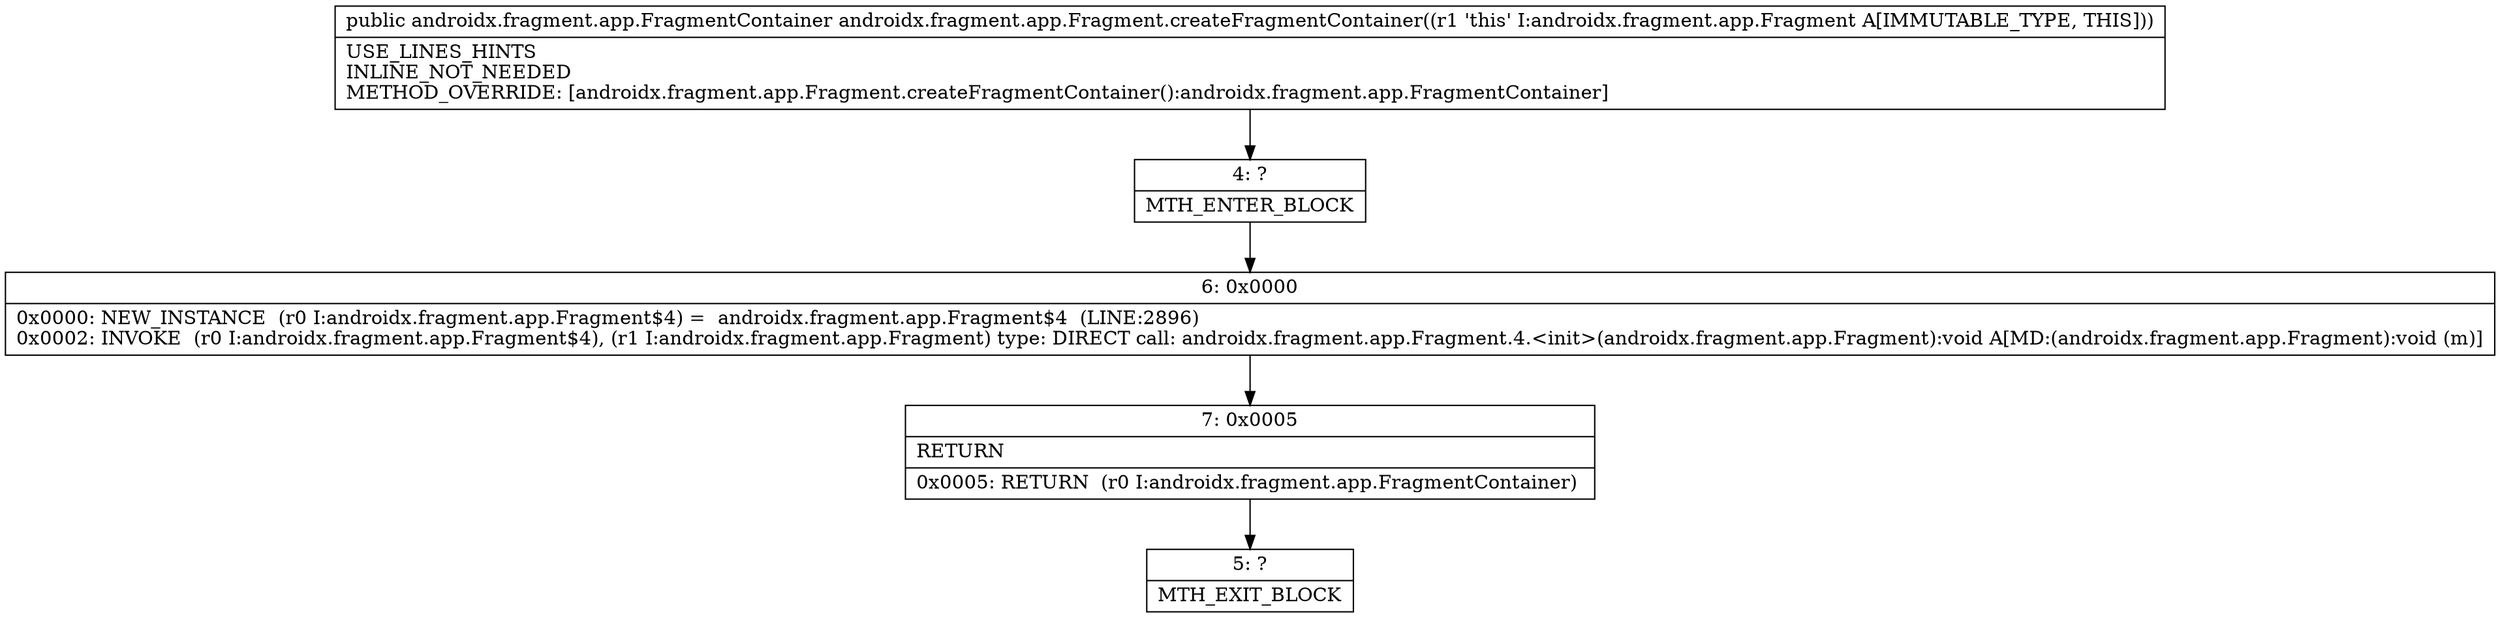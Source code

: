digraph "CFG forandroidx.fragment.app.Fragment.createFragmentContainer()Landroidx\/fragment\/app\/FragmentContainer;" {
Node_4 [shape=record,label="{4\:\ ?|MTH_ENTER_BLOCK\l}"];
Node_6 [shape=record,label="{6\:\ 0x0000|0x0000: NEW_INSTANCE  (r0 I:androidx.fragment.app.Fragment$4) =  androidx.fragment.app.Fragment$4  (LINE:2896)\l0x0002: INVOKE  (r0 I:androidx.fragment.app.Fragment$4), (r1 I:androidx.fragment.app.Fragment) type: DIRECT call: androidx.fragment.app.Fragment.4.\<init\>(androidx.fragment.app.Fragment):void A[MD:(androidx.fragment.app.Fragment):void (m)]\l}"];
Node_7 [shape=record,label="{7\:\ 0x0005|RETURN\l|0x0005: RETURN  (r0 I:androidx.fragment.app.FragmentContainer) \l}"];
Node_5 [shape=record,label="{5\:\ ?|MTH_EXIT_BLOCK\l}"];
MethodNode[shape=record,label="{public androidx.fragment.app.FragmentContainer androidx.fragment.app.Fragment.createFragmentContainer((r1 'this' I:androidx.fragment.app.Fragment A[IMMUTABLE_TYPE, THIS]))  | USE_LINES_HINTS\lINLINE_NOT_NEEDED\lMETHOD_OVERRIDE: [androidx.fragment.app.Fragment.createFragmentContainer():androidx.fragment.app.FragmentContainer]\l}"];
MethodNode -> Node_4;Node_4 -> Node_6;
Node_6 -> Node_7;
Node_7 -> Node_5;
}

